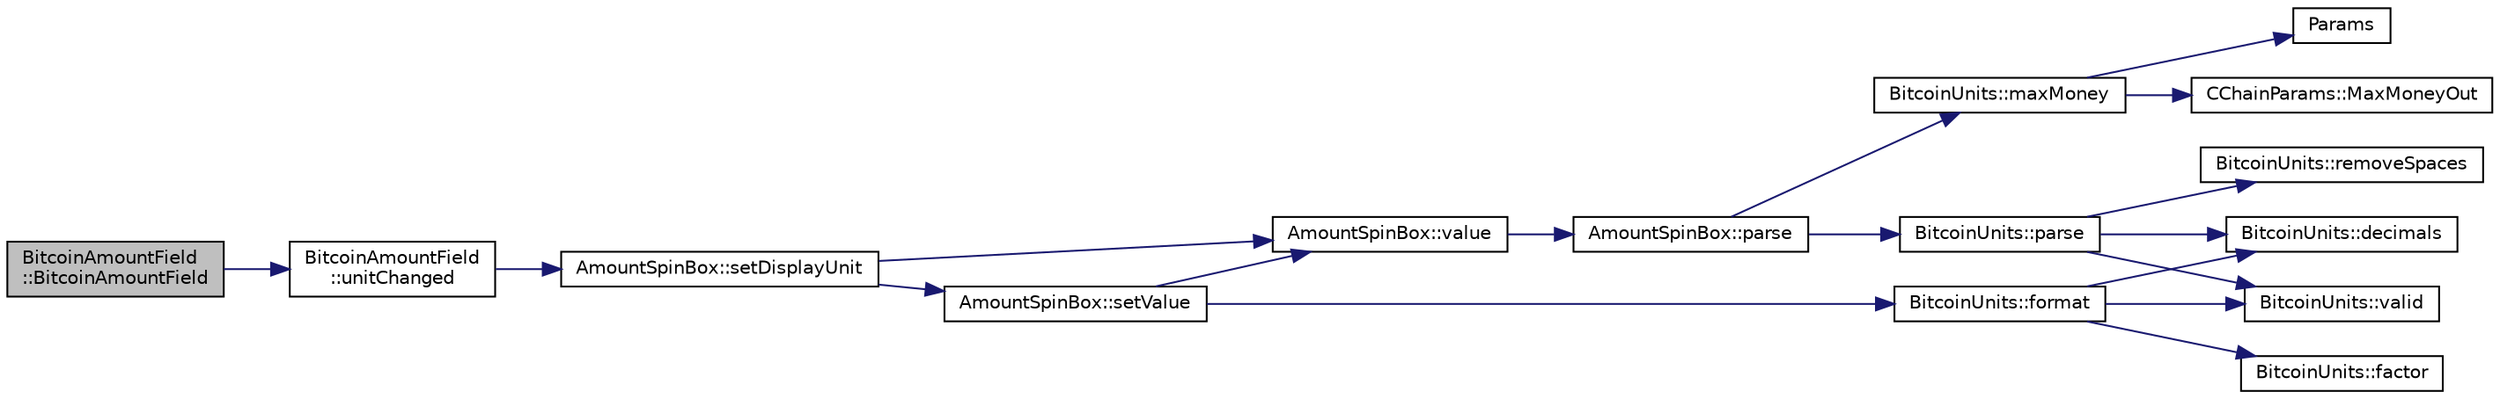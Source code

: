 digraph "BitcoinAmountField::BitcoinAmountField"
{
  edge [fontname="Helvetica",fontsize="10",labelfontname="Helvetica",labelfontsize="10"];
  node [fontname="Helvetica",fontsize="10",shape=record];
  rankdir="LR";
  Node0 [label="BitcoinAmountField\l::BitcoinAmountField",height=0.2,width=0.4,color="black", fillcolor="grey75", style="filled", fontcolor="black"];
  Node0 -> Node1 [color="midnightblue",fontsize="10",style="solid",fontname="Helvetica"];
  Node1 [label="BitcoinAmountField\l::unitChanged",height=0.2,width=0.4,color="black", fillcolor="white", style="filled",URL="$class_bitcoin_amount_field.html#a5cee72f97d1a77da3514197aaf2ea6c5"];
  Node1 -> Node2 [color="midnightblue",fontsize="10",style="solid",fontname="Helvetica"];
  Node2 [label="AmountSpinBox::setDisplayUnit",height=0.2,width=0.4,color="black", fillcolor="white", style="filled",URL="$class_amount_spin_box.html#aef946e84b685f35c02782b50f4cce842"];
  Node2 -> Node3 [color="midnightblue",fontsize="10",style="solid",fontname="Helvetica"];
  Node3 [label="AmountSpinBox::value",height=0.2,width=0.4,color="black", fillcolor="white", style="filled",URL="$class_amount_spin_box.html#ab7e522a441231ceaeeb0682ec62a06a9"];
  Node3 -> Node4 [color="midnightblue",fontsize="10",style="solid",fontname="Helvetica"];
  Node4 [label="AmountSpinBox::parse",height=0.2,width=0.4,color="black", fillcolor="white", style="filled",URL="$class_amount_spin_box.html#a487085fe9dc6d6aaa1d2e2a55852f587",tooltip="Parse a string into a number of base monetary units and return validity. "];
  Node4 -> Node5 [color="midnightblue",fontsize="10",style="solid",fontname="Helvetica"];
  Node5 [label="BitcoinUnits::parse",height=0.2,width=0.4,color="black", fillcolor="white", style="filled",URL="$class_bitcoin_units.html#a23b5ed29b71bd5039776e8f3a87d668d",tooltip="Parse string to coin amount. "];
  Node5 -> Node6 [color="midnightblue",fontsize="10",style="solid",fontname="Helvetica"];
  Node6 [label="BitcoinUnits::valid",height=0.2,width=0.4,color="black", fillcolor="white", style="filled",URL="$class_bitcoin_units.html#a81cbc41480adfb600dad79711d336e5f",tooltip="Is unit ID valid? "];
  Node5 -> Node7 [color="midnightblue",fontsize="10",style="solid",fontname="Helvetica"];
  Node7 [label="BitcoinUnits::decimals",height=0.2,width=0.4,color="black", fillcolor="white", style="filled",URL="$class_bitcoin_units.html#a3f0fc21634520ea06c684ba0d7e25f2f",tooltip="Number of decimals left. "];
  Node5 -> Node8 [color="midnightblue",fontsize="10",style="solid",fontname="Helvetica"];
  Node8 [label="BitcoinUnits::removeSpaces",height=0.2,width=0.4,color="black", fillcolor="white", style="filled",URL="$class_bitcoin_units.html#a9354c3d913372b03101a23dc9cd18023"];
  Node4 -> Node9 [color="midnightblue",fontsize="10",style="solid",fontname="Helvetica"];
  Node9 [label="BitcoinUnits::maxMoney",height=0.2,width=0.4,color="black", fillcolor="white", style="filled",URL="$class_bitcoin_units.html#a310bc10d6973f335b5757a341909b7fe",tooltip="Return maximum number of base units (Satoshis) "];
  Node9 -> Node10 [color="midnightblue",fontsize="10",style="solid",fontname="Helvetica"];
  Node10 [label="Params",height=0.2,width=0.4,color="black", fillcolor="white", style="filled",URL="$chainparams_8cpp.html#ace5c5b706d71a324a417dd2db394fd4a",tooltip="Return the currently selected parameters. "];
  Node9 -> Node11 [color="midnightblue",fontsize="10",style="solid",fontname="Helvetica"];
  Node11 [label="CChainParams::MaxMoneyOut",height=0.2,width=0.4,color="black", fillcolor="white", style="filled",URL="$class_c_chain_params.html#a82190f02d83daee6823362e3c25848d0"];
  Node2 -> Node12 [color="midnightblue",fontsize="10",style="solid",fontname="Helvetica"];
  Node12 [label="AmountSpinBox::setValue",height=0.2,width=0.4,color="black", fillcolor="white", style="filled",URL="$class_amount_spin_box.html#aca3825a8e5735dd99d3fa9665afb614c"];
  Node12 -> Node13 [color="midnightblue",fontsize="10",style="solid",fontname="Helvetica"];
  Node13 [label="BitcoinUnits::format",height=0.2,width=0.4,color="black", fillcolor="white", style="filled",URL="$class_bitcoin_units.html#ab07437e5a788c80a82d75e3714bd3925",tooltip="Format as string. "];
  Node13 -> Node6 [color="midnightblue",fontsize="10",style="solid",fontname="Helvetica"];
  Node13 -> Node14 [color="midnightblue",fontsize="10",style="solid",fontname="Helvetica"];
  Node14 [label="BitcoinUnits::factor",height=0.2,width=0.4,color="black", fillcolor="white", style="filled",URL="$class_bitcoin_units.html#ae967b9e6ecbb8f041bfe398d27533b09",tooltip="Number of Satoshis (1e-8) per unit. "];
  Node13 -> Node7 [color="midnightblue",fontsize="10",style="solid",fontname="Helvetica"];
  Node12 -> Node3 [color="midnightblue",fontsize="10",style="solid",fontname="Helvetica"];
}
